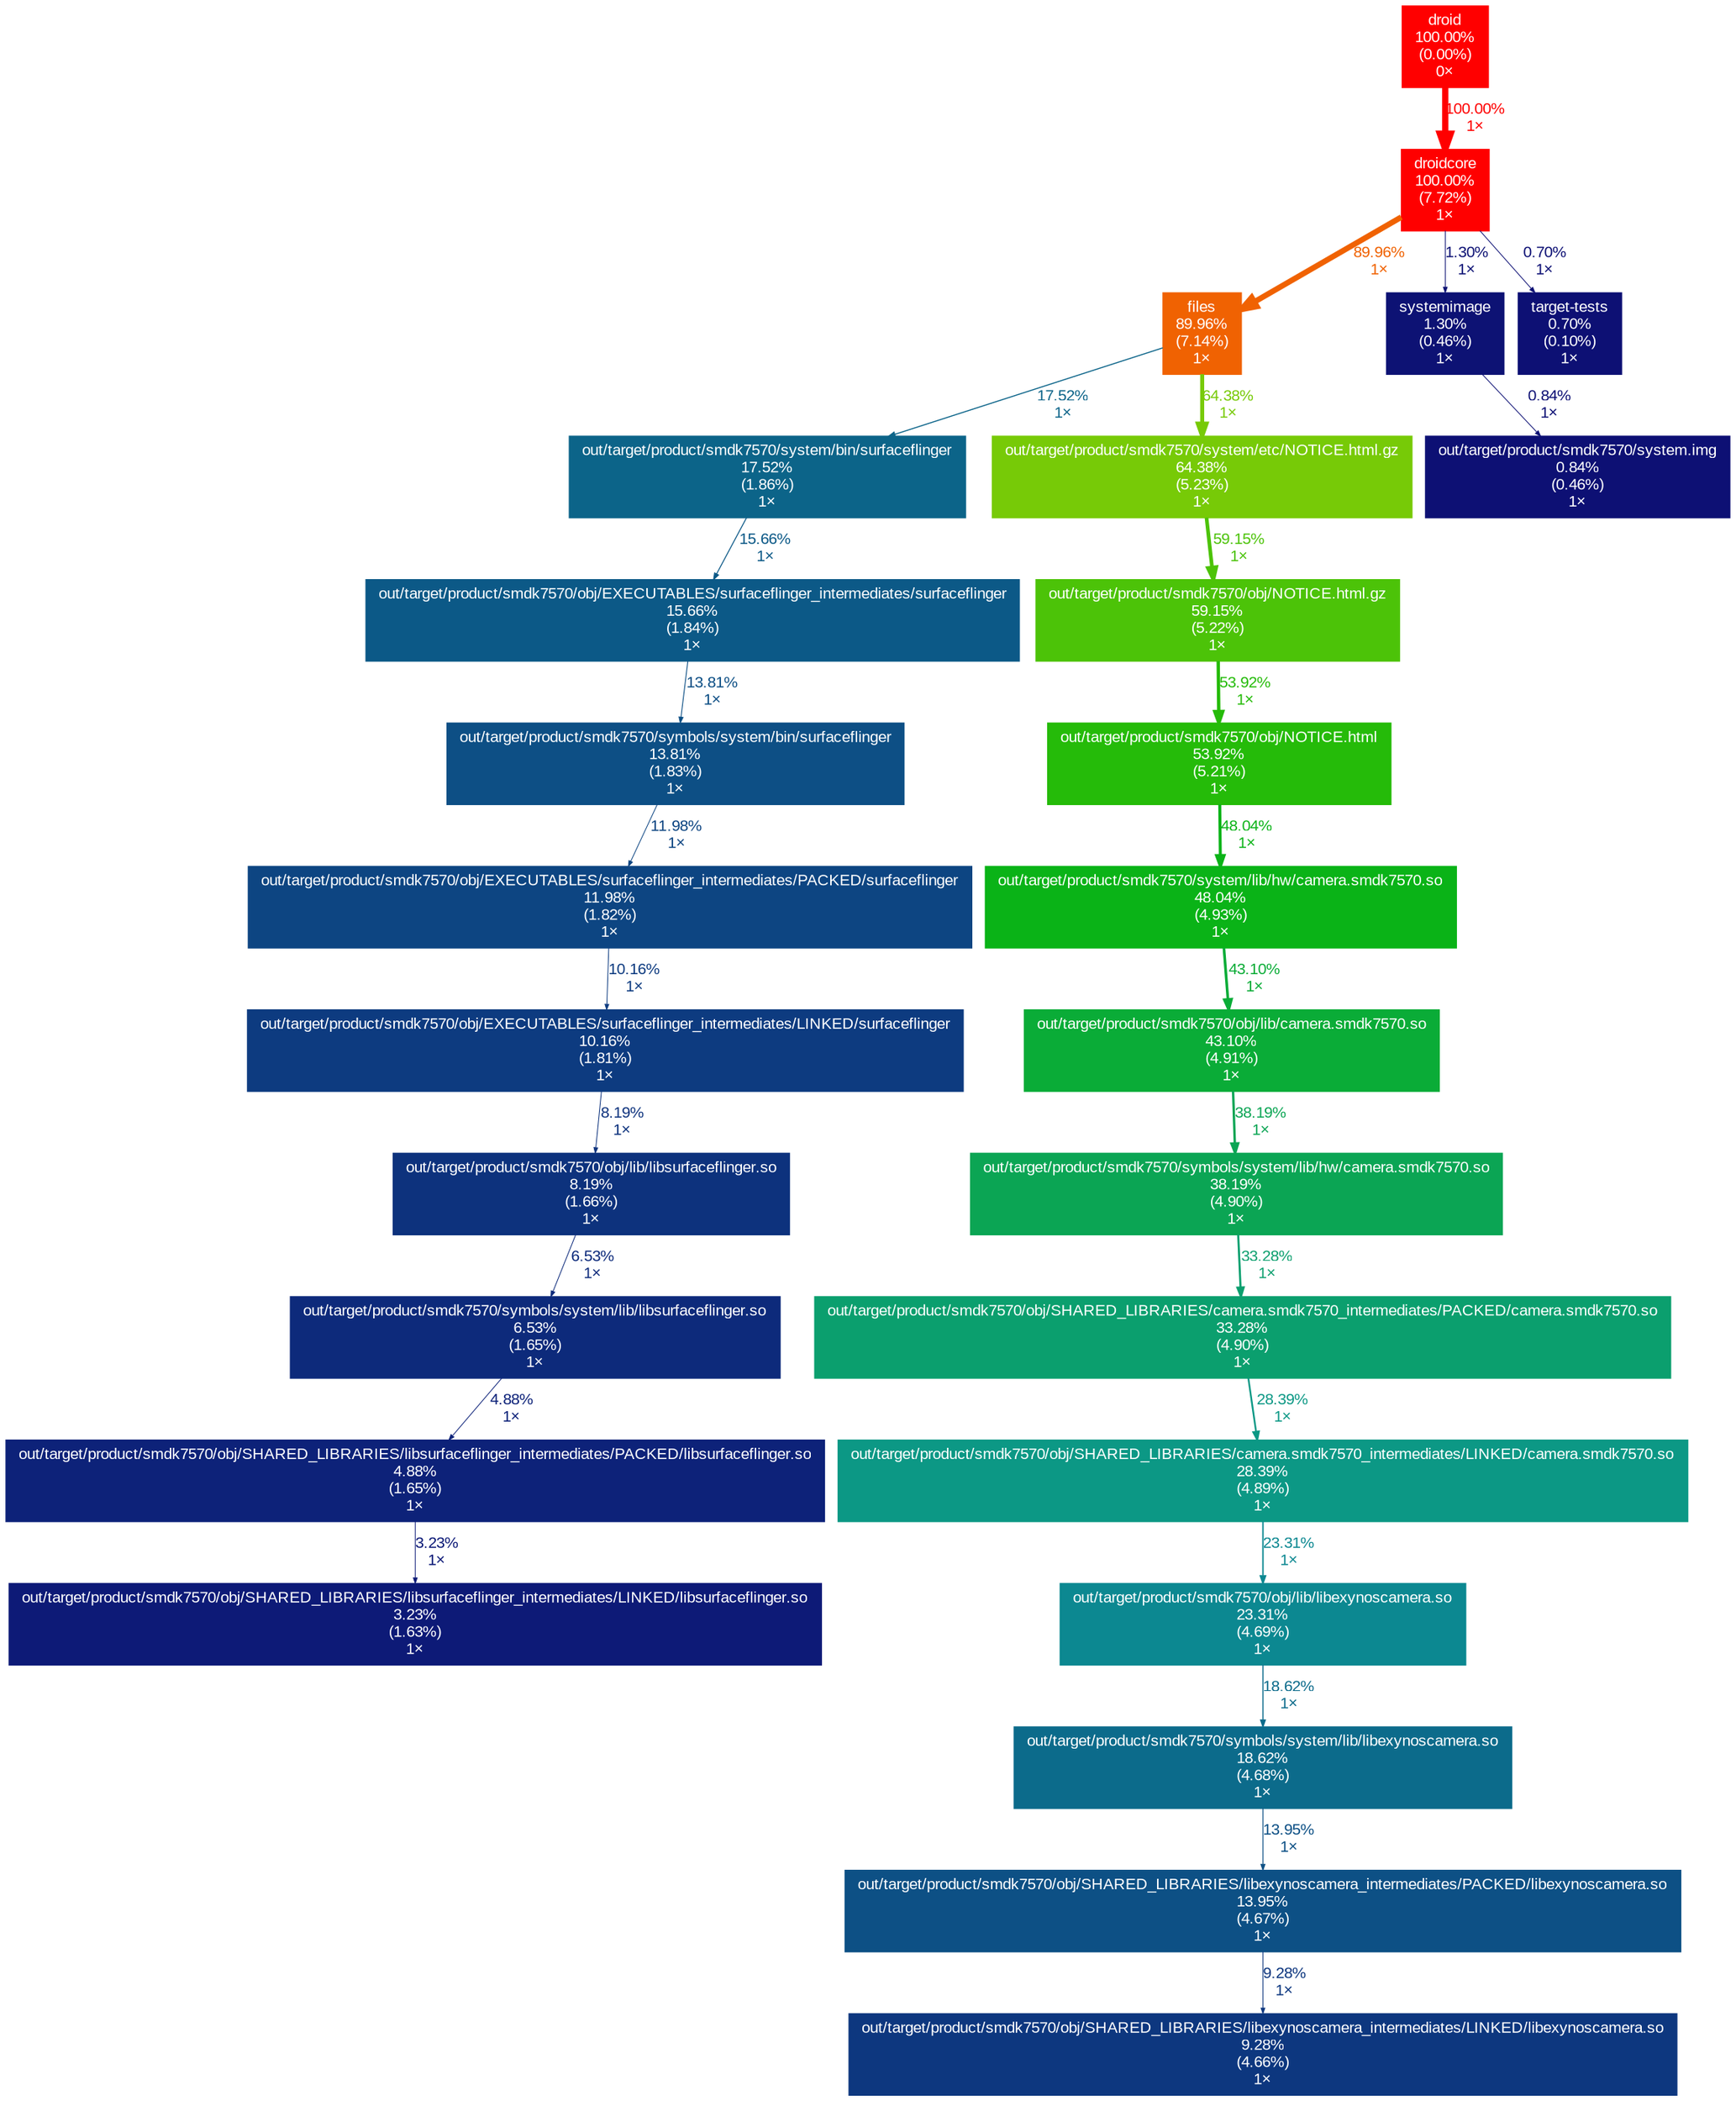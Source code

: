 digraph {
	graph [fontname=Arial, nodesep=0.125, ranksep=0.25];
	node [fontcolor=white, fontname=Arial, height=0, shape=box, style=filled, width=0];
	edge [fontname=Arial];
	droid [color="#ff0000", fontcolor="#ffffff", fontsize="10.00", label="droid\n100.00%\n(0.00%)\n0×"];
	droid -> droidcore [arrowsize="1.00", color="#ff0000", fontcolor="#ff0000", fontsize="10.00", label="100.00%\n1×", labeldistance="4.00", penwidth="4.00"];
	droidcore [color="#ff0000", fontcolor="#ffffff", fontsize="10.00", label="droidcore\n100.00%\n(7.72%)\n1×"];
	droidcore -> files [arrowsize="0.95", color="#f06202", fontcolor="#f06202", fontsize="10.00", label="89.96%\n1×", labeldistance="3.60", penwidth="3.60"];
	droidcore -> systemimage [arrowsize="0.35", color="#0d1274", fontcolor="#0d1274", fontsize="10.00", label="1.30%\n1×", labeldistance="0.50", penwidth="0.50"];
	droidcore -> "target-tests" [arrowsize="0.35", color="#0d1074", fontcolor="#0d1074", fontsize="10.00", label="0.70%\n1×", labeldistance="0.50", penwidth="0.50"];
	files [color="#f06202", fontcolor="#ffffff", fontsize="10.00", label="files\n89.96%\n(7.14%)\n1×"];
	files -> "out/target/product/smdk7570/system/bin/surfaceflinger" [arrowsize="0.42", color="#0c6489", fontcolor="#0c6489", fontsize="10.00", label="17.52%\n1×", labeldistance="0.70", penwidth="0.70"];
	files -> "out/target/product/smdk7570/system/etc/NOTICE.html.gz" [arrowsize="0.80", color="#77ca07", fontcolor="#77ca07", fontsize="10.00", label="64.38%\n1×", labeldistance="2.58", penwidth="2.58"];
	"out/target/product/smdk7570/obj/EXECUTABLES/surfaceflinger_intermediates/LINKED/surfaceflinger" [color="#0d3b80", fontcolor="#ffffff", fontsize="10.00", label="out/target/product/smdk7570/obj/EXECUTABLES/surfaceflinger_intermediates/LINKED/surfaceflinger\n10.16%\n(1.81%)\n1×"];
	"out/target/product/smdk7570/obj/EXECUTABLES/surfaceflinger_intermediates/LINKED/surfaceflinger" -> "out/target/product/smdk7570/obj/lib/libsurfaceflinger.so" [arrowsize="0.35", color="#0d327d", fontcolor="#0d327d", fontsize="10.00", label="8.19%\n1×", labeldistance="0.50", penwidth="0.50"];
	"out/target/product/smdk7570/obj/EXECUTABLES/surfaceflinger_intermediates/PACKED/surfaceflinger" [color="#0d4582", fontcolor="#ffffff", fontsize="10.00", label="out/target/product/smdk7570/obj/EXECUTABLES/surfaceflinger_intermediates/PACKED/surfaceflinger\n11.98%\n(1.82%)\n1×"];
	"out/target/product/smdk7570/obj/EXECUTABLES/surfaceflinger_intermediates/PACKED/surfaceflinger" -> "out/target/product/smdk7570/obj/EXECUTABLES/surfaceflinger_intermediates/LINKED/surfaceflinger" [arrowsize="0.35", color="#0d3b80", fontcolor="#0d3b80", fontsize="10.00", label="10.16%\n1×", labeldistance="0.50", penwidth="0.50"];
	"out/target/product/smdk7570/obj/EXECUTABLES/surfaceflinger_intermediates/surfaceflinger" [color="#0c5987", fontcolor="#ffffff", fontsize="10.00", label="out/target/product/smdk7570/obj/EXECUTABLES/surfaceflinger_intermediates/surfaceflinger\n15.66%\n(1.84%)\n1×"];
	"out/target/product/smdk7570/obj/EXECUTABLES/surfaceflinger_intermediates/surfaceflinger" -> "out/target/product/smdk7570/symbols/system/bin/surfaceflinger" [arrowsize="0.37", color="#0d4f85", fontcolor="#0d4f85", fontsize="10.00", label="13.81%\n1×", labeldistance="0.55", penwidth="0.55"];
	"out/target/product/smdk7570/obj/NOTICE.html" [color="#25bb09", fontcolor="#ffffff", fontsize="10.00", label="out/target/product/smdk7570/obj/NOTICE.html\n53.92%\n(5.21%)\n1×"];
	"out/target/product/smdk7570/obj/NOTICE.html" -> "out/target/product/smdk7570/system/lib/hw/camera.smdk7570.so" [arrowsize="0.69", color="#0ab317", fontcolor="#0ab317", fontsize="10.00", label="48.04%\n1×", labeldistance="1.92", penwidth="1.92"];
	"out/target/product/smdk7570/obj/NOTICE.html.gz" [color="#4cc308", fontcolor="#ffffff", fontsize="10.00", label="out/target/product/smdk7570/obj/NOTICE.html.gz\n59.15%\n(5.22%)\n1×"];
	"out/target/product/smdk7570/obj/NOTICE.html.gz" -> "out/target/product/smdk7570/obj/NOTICE.html" [arrowsize="0.73", color="#25bb09", fontcolor="#25bb09", fontsize="10.00", label="53.92%\n1×", labeldistance="2.16", penwidth="2.16"];
	"out/target/product/smdk7570/obj/SHARED_LIBRARIES/camera.smdk7570_intermediates/LINKED/camera.smdk7570.so" [color="#0c9885", fontcolor="#ffffff", fontsize="10.00", label="out/target/product/smdk7570/obj/SHARED_LIBRARIES/camera.smdk7570_intermediates/LINKED/camera.smdk7570.so\n28.39%\n(4.89%)\n1×"];
	"out/target/product/smdk7570/obj/SHARED_LIBRARIES/camera.smdk7570_intermediates/LINKED/camera.smdk7570.so" -> "out/target/product/smdk7570/obj/lib/libexynoscamera.so" [arrowsize="0.48", color="#0c8891", fontcolor="#0c8891", fontsize="10.00", label="23.31%\n1×", labeldistance="0.93", penwidth="0.93"];
	"out/target/product/smdk7570/obj/SHARED_LIBRARIES/camera.smdk7570_intermediates/PACKED/camera.smdk7570.so" [color="#0b9f6e", fontcolor="#ffffff", fontsize="10.00", label="out/target/product/smdk7570/obj/SHARED_LIBRARIES/camera.smdk7570_intermediates/PACKED/camera.smdk7570.so\n33.28%\n(4.90%)\n1×"];
	"out/target/product/smdk7570/obj/SHARED_LIBRARIES/camera.smdk7570_intermediates/PACKED/camera.smdk7570.so" -> "out/target/product/smdk7570/obj/SHARED_LIBRARIES/camera.smdk7570_intermediates/LINKED/camera.smdk7570.so" [arrowsize="0.53", color="#0c9885", fontcolor="#0c9885", fontsize="10.00", label="28.39%\n1×", labeldistance="1.14", penwidth="1.14"];
	"out/target/product/smdk7570/obj/SHARED_LIBRARIES/libexynoscamera_intermediates/LINKED/libexynoscamera.so" [color="#0d377f", fontcolor="#ffffff", fontsize="10.00", label="out/target/product/smdk7570/obj/SHARED_LIBRARIES/libexynoscamera_intermediates/LINKED/libexynoscamera.so\n9.28%\n(4.66%)\n1×"];
	"out/target/product/smdk7570/obj/SHARED_LIBRARIES/libexynoscamera_intermediates/PACKED/libexynoscamera.so" [color="#0d5085", fontcolor="#ffffff", fontsize="10.00", label="out/target/product/smdk7570/obj/SHARED_LIBRARIES/libexynoscamera_intermediates/PACKED/libexynoscamera.so\n13.95%\n(4.67%)\n1×"];
	"out/target/product/smdk7570/obj/SHARED_LIBRARIES/libexynoscamera_intermediates/PACKED/libexynoscamera.so" -> "out/target/product/smdk7570/obj/SHARED_LIBRARIES/libexynoscamera_intermediates/LINKED/libexynoscamera.so" [arrowsize="0.35", color="#0d377f", fontcolor="#0d377f", fontsize="10.00", label="9.28%\n1×", labeldistance="0.50", penwidth="0.50"];
	"out/target/product/smdk7570/obj/SHARED_LIBRARIES/libsurfaceflinger_intermediates/LINKED/libsurfaceflinger.so" [color="#0d1a77", fontcolor="#ffffff", fontsize="10.00", label="out/target/product/smdk7570/obj/SHARED_LIBRARIES/libsurfaceflinger_intermediates/LINKED/libsurfaceflinger.so\n3.23%\n(1.63%)\n1×"];
	"out/target/product/smdk7570/obj/SHARED_LIBRARIES/libsurfaceflinger_intermediates/PACKED/libsurfaceflinger.so" [color="#0d2279", fontcolor="#ffffff", fontsize="10.00", label="out/target/product/smdk7570/obj/SHARED_LIBRARIES/libsurfaceflinger_intermediates/PACKED/libsurfaceflinger.so\n4.88%\n(1.65%)\n1×"];
	"out/target/product/smdk7570/obj/SHARED_LIBRARIES/libsurfaceflinger_intermediates/PACKED/libsurfaceflinger.so" -> "out/target/product/smdk7570/obj/SHARED_LIBRARIES/libsurfaceflinger_intermediates/LINKED/libsurfaceflinger.so" [arrowsize="0.35", color="#0d1a77", fontcolor="#0d1a77", fontsize="10.00", label="3.23%\n1×", labeldistance="0.50", penwidth="0.50"];
	"out/target/product/smdk7570/obj/lib/camera.smdk7570.so" [color="#0aac37", fontcolor="#ffffff", fontsize="10.00", label="out/target/product/smdk7570/obj/lib/camera.smdk7570.so\n43.10%\n(4.91%)\n1×"];
	"out/target/product/smdk7570/obj/lib/camera.smdk7570.so" -> "out/target/product/smdk7570/symbols/system/lib/hw/camera.smdk7570.so" [arrowsize="0.62", color="#0ba554", fontcolor="#0ba554", fontsize="10.00", label="38.19%\n1×", labeldistance="1.53", penwidth="1.53"];
	"out/target/product/smdk7570/obj/lib/libexynoscamera.so" [color="#0c8891", fontcolor="#ffffff", fontsize="10.00", label="out/target/product/smdk7570/obj/lib/libexynoscamera.so\n23.31%\n(4.69%)\n1×"];
	"out/target/product/smdk7570/obj/lib/libexynoscamera.so" -> "out/target/product/smdk7570/symbols/system/lib/libexynoscamera.so" [arrowsize="0.43", color="#0c6b8b", fontcolor="#0c6b8b", fontsize="10.00", label="18.62%\n1×", labeldistance="0.74", penwidth="0.74"];
	"out/target/product/smdk7570/obj/lib/libsurfaceflinger.so" [color="#0d327d", fontcolor="#ffffff", fontsize="10.00", label="out/target/product/smdk7570/obj/lib/libsurfaceflinger.so\n8.19%\n(1.66%)\n1×"];
	"out/target/product/smdk7570/obj/lib/libsurfaceflinger.so" -> "out/target/product/smdk7570/symbols/system/lib/libsurfaceflinger.so" [arrowsize="0.35", color="#0d2a7b", fontcolor="#0d2a7b", fontsize="10.00", label="6.53%\n1×", labeldistance="0.50", penwidth="0.50"];
	"out/target/product/smdk7570/symbols/system/bin/surfaceflinger" [color="#0d4f85", fontcolor="#ffffff", fontsize="10.00", label="out/target/product/smdk7570/symbols/system/bin/surfaceflinger\n13.81%\n(1.83%)\n1×"];
	"out/target/product/smdk7570/symbols/system/bin/surfaceflinger" -> "out/target/product/smdk7570/obj/EXECUTABLES/surfaceflinger_intermediates/PACKED/surfaceflinger" [arrowsize="0.35", color="#0d4582", fontcolor="#0d4582", fontsize="10.00", label="11.98%\n1×", labeldistance="0.50", penwidth="0.50"];
	"out/target/product/smdk7570/symbols/system/lib/hw/camera.smdk7570.so" [color="#0ba554", fontcolor="#ffffff", fontsize="10.00", label="out/target/product/smdk7570/symbols/system/lib/hw/camera.smdk7570.so\n38.19%\n(4.90%)\n1×"];
	"out/target/product/smdk7570/symbols/system/lib/hw/camera.smdk7570.so" -> "out/target/product/smdk7570/obj/SHARED_LIBRARIES/camera.smdk7570_intermediates/PACKED/camera.smdk7570.so" [arrowsize="0.58", color="#0b9f6e", fontcolor="#0b9f6e", fontsize="10.00", label="33.28%\n1×", labeldistance="1.33", penwidth="1.33"];
	"out/target/product/smdk7570/symbols/system/lib/libexynoscamera.so" [color="#0c6b8b", fontcolor="#ffffff", fontsize="10.00", label="out/target/product/smdk7570/symbols/system/lib/libexynoscamera.so\n18.62%\n(4.68%)\n1×"];
	"out/target/product/smdk7570/symbols/system/lib/libexynoscamera.so" -> "out/target/product/smdk7570/obj/SHARED_LIBRARIES/libexynoscamera_intermediates/PACKED/libexynoscamera.so" [arrowsize="0.37", color="#0d5085", fontcolor="#0d5085", fontsize="10.00", label="13.95%\n1×", labeldistance="0.56", penwidth="0.56"];
	"out/target/product/smdk7570/symbols/system/lib/libsurfaceflinger.so" [color="#0d2a7b", fontcolor="#ffffff", fontsize="10.00", label="out/target/product/smdk7570/symbols/system/lib/libsurfaceflinger.so\n6.53%\n(1.65%)\n1×"];
	"out/target/product/smdk7570/symbols/system/lib/libsurfaceflinger.so" -> "out/target/product/smdk7570/obj/SHARED_LIBRARIES/libsurfaceflinger_intermediates/PACKED/libsurfaceflinger.so" [arrowsize="0.35", color="#0d2279", fontcolor="#0d2279", fontsize="10.00", label="4.88%\n1×", labeldistance="0.50", penwidth="0.50"];
	"out/target/product/smdk7570/system.img" [color="#0d1074", fontcolor="#ffffff", fontsize="10.00", label="out/target/product/smdk7570/system.img\n0.84%\n(0.46%)\n1×"];
	"out/target/product/smdk7570/system/bin/surfaceflinger" [color="#0c6489", fontcolor="#ffffff", fontsize="10.00", label="out/target/product/smdk7570/system/bin/surfaceflinger\n17.52%\n(1.86%)\n1×"];
	"out/target/product/smdk7570/system/bin/surfaceflinger" -> "out/target/product/smdk7570/obj/EXECUTABLES/surfaceflinger_intermediates/surfaceflinger" [arrowsize="0.40", color="#0c5987", fontcolor="#0c5987", fontsize="10.00", label="15.66%\n1×", labeldistance="0.63", penwidth="0.63"];
	"out/target/product/smdk7570/system/etc/NOTICE.html.gz" [color="#77ca07", fontcolor="#ffffff", fontsize="10.00", label="out/target/product/smdk7570/system/etc/NOTICE.html.gz\n64.38%\n(5.23%)\n1×"];
	"out/target/product/smdk7570/system/etc/NOTICE.html.gz" -> "out/target/product/smdk7570/obj/NOTICE.html.gz" [arrowsize="0.77", color="#4cc308", fontcolor="#4cc308", fontsize="10.00", label="59.15%\n1×", labeldistance="2.37", penwidth="2.37"];
	"out/target/product/smdk7570/system/lib/hw/camera.smdk7570.so" [color="#0ab317", fontcolor="#ffffff", fontsize="10.00", label="out/target/product/smdk7570/system/lib/hw/camera.smdk7570.so\n48.04%\n(4.93%)\n1×"];
	"out/target/product/smdk7570/system/lib/hw/camera.smdk7570.so" -> "out/target/product/smdk7570/obj/lib/camera.smdk7570.so" [arrowsize="0.66", color="#0aac37", fontcolor="#0aac37", fontsize="10.00", label="43.10%\n1×", labeldistance="1.72", penwidth="1.72"];
	systemimage [color="#0d1274", fontcolor="#ffffff", fontsize="10.00", label="systemimage\n1.30%\n(0.46%)\n1×"];
	systemimage -> "out/target/product/smdk7570/system.img" [arrowsize="0.35", color="#0d1074", fontcolor="#0d1074", fontsize="10.00", label="0.84%\n1×", labeldistance="0.50", penwidth="0.50"];
	"target-tests" [color="#0d1074", fontcolor="#ffffff", fontsize="10.00", label="target-tests\n0.70%\n(0.10%)\n1×"];
}
